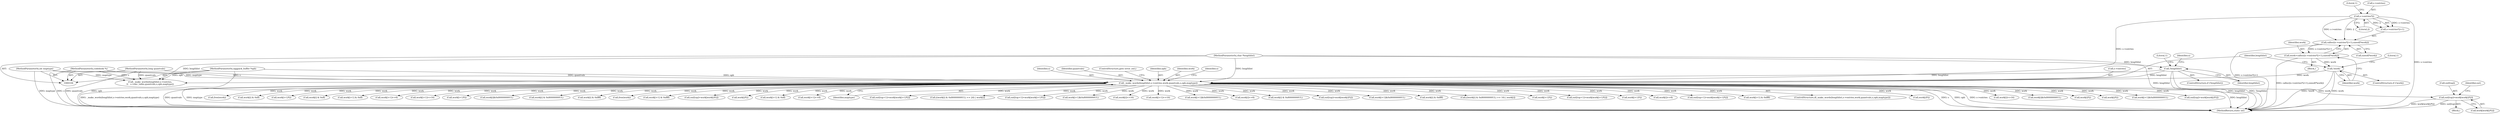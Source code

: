 digraph "1_Android_eeb4e45d5683f88488c083ecf142dc89bc3f0b47@array" {
"1000590" [label="(Call,out[top]=work[work[i]*2])"];
"1000210" [label="(Call,_make_words(lengthlist,s->entries,work,quantvals,s,opb,maptype))"];
"1000114" [label="(Call,!lengthlist)"];
"1000106" [label="(MethodParameterIn,char *lengthlist)"];
"1000195" [label="(Call,s->entries*2)"];
"1000205" [label="(Call,!work)"];
"1000191" [label="(Call,work=calloc((s->entries*2+1),sizeof(*work)))"];
"1000193" [label="(Call,calloc((s->entries*2+1),sizeof(*work)))"];
"1000107" [label="(MethodParameterIn,long quantvals)"];
"1000105" [label="(MethodParameterIn,codebook *s)"];
"1000108" [label="(MethodParameterIn,oggpack_buffer *opb)"];
"1000109" [label="(MethodParameterIn,int maptype)"];
"1000224" [label="(Identifier,s)"];
"1000204" [label="(ControlStructure,if (!work))"];
"1000438" [label="(Call,work[i]>>8)"];
"1000359" [label="(Call,work[i] & 0x80000000UL)"];
"1000544" [label="(Call,out[top]=work[work[i]*2])"];
"1000768" [label="(Call,work[i+1]&0x80000000UL)"];
"1000760" [label="(Call,work[i] & 0xffff)"];
"1000357" [label="(Call,((work[i] & 0x80000000UL) >> 16) | work[i])"];
"1000609" [label="(Call,work[i+1]*2)"];
"1000739" [label="(Call,out[top+1]=work[work[i+1]*2])"];
"1000201" [label="(Call,sizeof(*work))"];
"1000747" [label="(Call,work[i+1]*2)"];
"1000497" [label="(Call,work[i]>>8)"];
"1000109" [label="(MethodParameterIn,int maptype)"];
"1000836" [label="(Call,out[top+1]=work[work[i+1]*2])"];
"1000594" [label="(Call,work[work[i]*2])"];
"1000199" [label="(Literal,2)"];
"1000813" [label="(Call,work[i+1] & 0xffff)"];
"1000209" [label="(ControlStructure,if(_make_words(lengthlist,s->entries,work,quantvals,s,opb,maptype)))"];
"1000596" [label="(Call,work[i]*2)"];
"1000732" [label="(Call,work[i]>>16)"];
"1000194" [label="(Call,s->entries*2+1)"];
"1000649" [label="(Call,work[i]&0x80000000UL)"];
"1000115" [label="(Identifier,lengthlist)"];
"1000212" [label="(Call,s->entries)"];
"1000191" [label="(Call,work=calloc((s->entries*2+1),sizeof(*work)))"];
"1000105" [label="(MethodParameterIn,codebook *s)"];
"1000217" [label="(Identifier,s)"];
"1000550" [label="(Call,work[i]*2)"];
"1000117" [label="(Literal,1)"];
"1000107" [label="(MethodParameterIn,long quantvals)"];
"1000831" [label="(Call,work[i]*2)"];
"1000656" [label="(Call,work[i+1]&0x80000000UL)"];
"1000216" [label="(Identifier,quantvals)"];
"1000779" [label="(Call,out[top]=work[work[i]*2])"];
"1000586" [label="(Block,)"];
"1000865" [label="(MethodReturn,static int)"];
"1000114" [label="(Call,!lengthlist)"];
"1000856" [label="(Call,free(work))"];
"1000200" [label="(Literal,1)"];
"1000525" [label="(Call,work[i] & 0xff)"];
"1000195" [label="(Call,s->entries*2)"];
"1000110" [label="(Block,)"];
"1000211" [label="(Identifier,lengthlist)"];
"1000844" [label="(Call,work[i+1]*2)"];
"1000108" [label="(MethodParameterIn,oggpack_buffer *opb)"];
"1000468" [label="(Call,work[i] & 0xff)"];
"1000121" [label="(Identifier,s)"];
"1000196" [label="(Call,s->entries)"];
"1000479" [label="(Call,work[i+1] & 0xff)"];
"1000149" [label="(Call,_make_words(lengthlist,s->entries,\n\t\t   s->dec_table,quantvals,s,opb,maptype))"];
"1000563" [label="(Call,work[i+1]>>8)"];
"1000193" [label="(Call,calloc((s->entries*2+1),sizeof(*work)))"];
"1000591" [label="(Call,out[top])"];
"1000590" [label="(Call,out[top]=work[work[i]*2])"];
"1000798" [label="(Call,work[i+1]>>16)"];
"1000512" [label="(Call,work[i+1]*2)"];
"1000414" [label="(Call,work[i]&0x80000000UL)"];
"1000603" [label="(Identifier,out)"];
"1000192" [label="(Identifier,work)"];
"1000321" [label="(Call,work[i] & 0x80000000UL)"];
"1000703" [label="(Call,work[i] & 0xffff)"];
"1000220" [label="(ControlStructure,goto error_out;)"];
"1000218" [label="(Identifier,opb)"];
"1000210" [label="(Call,_make_words(lengthlist,s->entries,work,quantvals,s,opb,maptype))"];
"1000861" [label="(Call,free(work))"];
"1000714" [label="(Call,work[i+1] & 0xffff)"];
"1000825" [label="(Call,out[top]=work[work[i]*2])"];
"1000785" [label="(Call,work[i]*2)"];
"1000578" [label="(Call,work[i+1] & 0xff)"];
"1000453" [label="(Call,work[i+1]>>8)"];
"1000219" [label="(Identifier,maptype)"];
"1000205" [label="(Call,!work)"];
"1000601" [label="(Call,out[top+1]=work[work[i+1]*2])"];
"1000106" [label="(MethodParameterIn,char *lengthlist)"];
"1000215" [label="(Identifier,work)"];
"1000206" [label="(Identifier,work)"];
"1000319" [label="(Call,((work[i] & 0x80000000UL) >> 24) | work[i])"];
"1000113" [label="(ControlStructure,if (!lengthlist))"];
"1000504" [label="(Call,out[top+1]=work[work[i+1]*2])"];
"1000421" [label="(Call,work[i+1]&0x80000000UL)"];
"1000673" [label="(Call,work[i]>>16)"];
"1000208" [label="(Literal,1)"];
"1000688" [label="(Call,work[i+1]>>16)"];
"1000533" [label="(Call,work[i+1]&0x80000000UL)"];
"1000590" -> "1000586"  [label="AST: "];
"1000590" -> "1000594"  [label="CFG: "];
"1000591" -> "1000590"  [label="AST: "];
"1000594" -> "1000590"  [label="AST: "];
"1000603" -> "1000590"  [label="CFG: "];
"1000590" -> "1000865"  [label="DDG: out[top]"];
"1000590" -> "1000865"  [label="DDG: work[work[i]*2]"];
"1000210" -> "1000590"  [label="DDG: work"];
"1000210" -> "1000209"  [label="AST: "];
"1000210" -> "1000219"  [label="CFG: "];
"1000211" -> "1000210"  [label="AST: "];
"1000212" -> "1000210"  [label="AST: "];
"1000215" -> "1000210"  [label="AST: "];
"1000216" -> "1000210"  [label="AST: "];
"1000217" -> "1000210"  [label="AST: "];
"1000218" -> "1000210"  [label="AST: "];
"1000219" -> "1000210"  [label="AST: "];
"1000220" -> "1000210"  [label="CFG: "];
"1000224" -> "1000210"  [label="CFG: "];
"1000210" -> "1000865"  [label="DDG: _make_words(lengthlist,s->entries,work,quantvals,s,opb,maptype)"];
"1000210" -> "1000865"  [label="DDG: quantvals"];
"1000210" -> "1000865"  [label="DDG: maptype"];
"1000210" -> "1000865"  [label="DDG: s"];
"1000210" -> "1000865"  [label="DDG: opb"];
"1000210" -> "1000865"  [label="DDG: s->entries"];
"1000210" -> "1000865"  [label="DDG: lengthlist"];
"1000114" -> "1000210"  [label="DDG: lengthlist"];
"1000106" -> "1000210"  [label="DDG: lengthlist"];
"1000195" -> "1000210"  [label="DDG: s->entries"];
"1000205" -> "1000210"  [label="DDG: work"];
"1000107" -> "1000210"  [label="DDG: quantvals"];
"1000105" -> "1000210"  [label="DDG: s"];
"1000108" -> "1000210"  [label="DDG: opb"];
"1000109" -> "1000210"  [label="DDG: maptype"];
"1000210" -> "1000321"  [label="DDG: work"];
"1000210" -> "1000319"  [label="DDG: work"];
"1000210" -> "1000359"  [label="DDG: work"];
"1000210" -> "1000357"  [label="DDG: work"];
"1000210" -> "1000414"  [label="DDG: work"];
"1000210" -> "1000421"  [label="DDG: work"];
"1000210" -> "1000438"  [label="DDG: work"];
"1000210" -> "1000453"  [label="DDG: work"];
"1000210" -> "1000468"  [label="DDG: work"];
"1000210" -> "1000479"  [label="DDG: work"];
"1000210" -> "1000497"  [label="DDG: work"];
"1000210" -> "1000504"  [label="DDG: work"];
"1000210" -> "1000512"  [label="DDG: work"];
"1000210" -> "1000525"  [label="DDG: work"];
"1000210" -> "1000533"  [label="DDG: work"];
"1000210" -> "1000544"  [label="DDG: work"];
"1000210" -> "1000550"  [label="DDG: work"];
"1000210" -> "1000563"  [label="DDG: work"];
"1000210" -> "1000578"  [label="DDG: work"];
"1000210" -> "1000596"  [label="DDG: work"];
"1000210" -> "1000601"  [label="DDG: work"];
"1000210" -> "1000609"  [label="DDG: work"];
"1000210" -> "1000649"  [label="DDG: work"];
"1000210" -> "1000656"  [label="DDG: work"];
"1000210" -> "1000673"  [label="DDG: work"];
"1000210" -> "1000688"  [label="DDG: work"];
"1000210" -> "1000703"  [label="DDG: work"];
"1000210" -> "1000714"  [label="DDG: work"];
"1000210" -> "1000732"  [label="DDG: work"];
"1000210" -> "1000739"  [label="DDG: work"];
"1000210" -> "1000747"  [label="DDG: work"];
"1000210" -> "1000760"  [label="DDG: work"];
"1000210" -> "1000768"  [label="DDG: work"];
"1000210" -> "1000779"  [label="DDG: work"];
"1000210" -> "1000785"  [label="DDG: work"];
"1000210" -> "1000798"  [label="DDG: work"];
"1000210" -> "1000813"  [label="DDG: work"];
"1000210" -> "1000825"  [label="DDG: work"];
"1000210" -> "1000831"  [label="DDG: work"];
"1000210" -> "1000836"  [label="DDG: work"];
"1000210" -> "1000844"  [label="DDG: work"];
"1000210" -> "1000856"  [label="DDG: work"];
"1000210" -> "1000861"  [label="DDG: work"];
"1000114" -> "1000113"  [label="AST: "];
"1000114" -> "1000115"  [label="CFG: "];
"1000115" -> "1000114"  [label="AST: "];
"1000117" -> "1000114"  [label="CFG: "];
"1000121" -> "1000114"  [label="CFG: "];
"1000114" -> "1000865"  [label="DDG: !lengthlist"];
"1000114" -> "1000865"  [label="DDG: lengthlist"];
"1000106" -> "1000114"  [label="DDG: lengthlist"];
"1000114" -> "1000149"  [label="DDG: lengthlist"];
"1000106" -> "1000104"  [label="AST: "];
"1000106" -> "1000865"  [label="DDG: lengthlist"];
"1000106" -> "1000149"  [label="DDG: lengthlist"];
"1000195" -> "1000194"  [label="AST: "];
"1000195" -> "1000199"  [label="CFG: "];
"1000196" -> "1000195"  [label="AST: "];
"1000199" -> "1000195"  [label="AST: "];
"1000200" -> "1000195"  [label="CFG: "];
"1000195" -> "1000865"  [label="DDG: s->entries"];
"1000195" -> "1000193"  [label="DDG: s->entries"];
"1000195" -> "1000193"  [label="DDG: 2"];
"1000195" -> "1000194"  [label="DDG: s->entries"];
"1000195" -> "1000194"  [label="DDG: 2"];
"1000205" -> "1000204"  [label="AST: "];
"1000205" -> "1000206"  [label="CFG: "];
"1000206" -> "1000205"  [label="AST: "];
"1000208" -> "1000205"  [label="CFG: "];
"1000211" -> "1000205"  [label="CFG: "];
"1000205" -> "1000865"  [label="DDG: work"];
"1000205" -> "1000865"  [label="DDG: !work"];
"1000191" -> "1000205"  [label="DDG: work"];
"1000191" -> "1000110"  [label="AST: "];
"1000191" -> "1000193"  [label="CFG: "];
"1000192" -> "1000191"  [label="AST: "];
"1000193" -> "1000191"  [label="AST: "];
"1000206" -> "1000191"  [label="CFG: "];
"1000191" -> "1000865"  [label="DDG: calloc((s->entries*2+1),sizeof(*work))"];
"1000193" -> "1000191"  [label="DDG: s->entries*2+1"];
"1000193" -> "1000201"  [label="CFG: "];
"1000194" -> "1000193"  [label="AST: "];
"1000201" -> "1000193"  [label="AST: "];
"1000193" -> "1000865"  [label="DDG: s->entries*2+1"];
"1000107" -> "1000104"  [label="AST: "];
"1000107" -> "1000865"  [label="DDG: quantvals"];
"1000107" -> "1000149"  [label="DDG: quantvals"];
"1000105" -> "1000104"  [label="AST: "];
"1000105" -> "1000865"  [label="DDG: s"];
"1000105" -> "1000149"  [label="DDG: s"];
"1000108" -> "1000104"  [label="AST: "];
"1000108" -> "1000865"  [label="DDG: opb"];
"1000108" -> "1000149"  [label="DDG: opb"];
"1000109" -> "1000104"  [label="AST: "];
"1000109" -> "1000865"  [label="DDG: maptype"];
"1000109" -> "1000149"  [label="DDG: maptype"];
}
